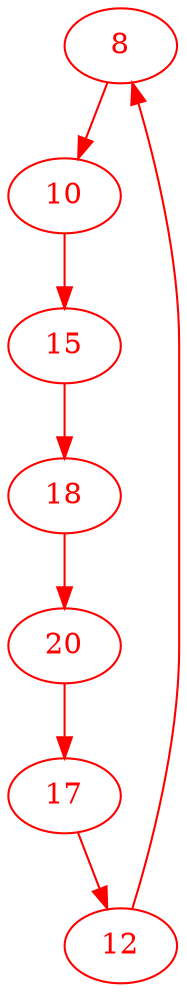 digraph g{
node [color = red, fontcolor=red]; 8 10 12 15 17 18 20 ;
8 -> 10 [color=red] ;
10 -> 15 [color=red] ;
12 -> 8 [color=red] ;
15 -> 18 [color=red] ;
17 -> 12 [color=red] ;
18 -> 20 [color=red] ;
20 -> 17 [color=red] ;
}